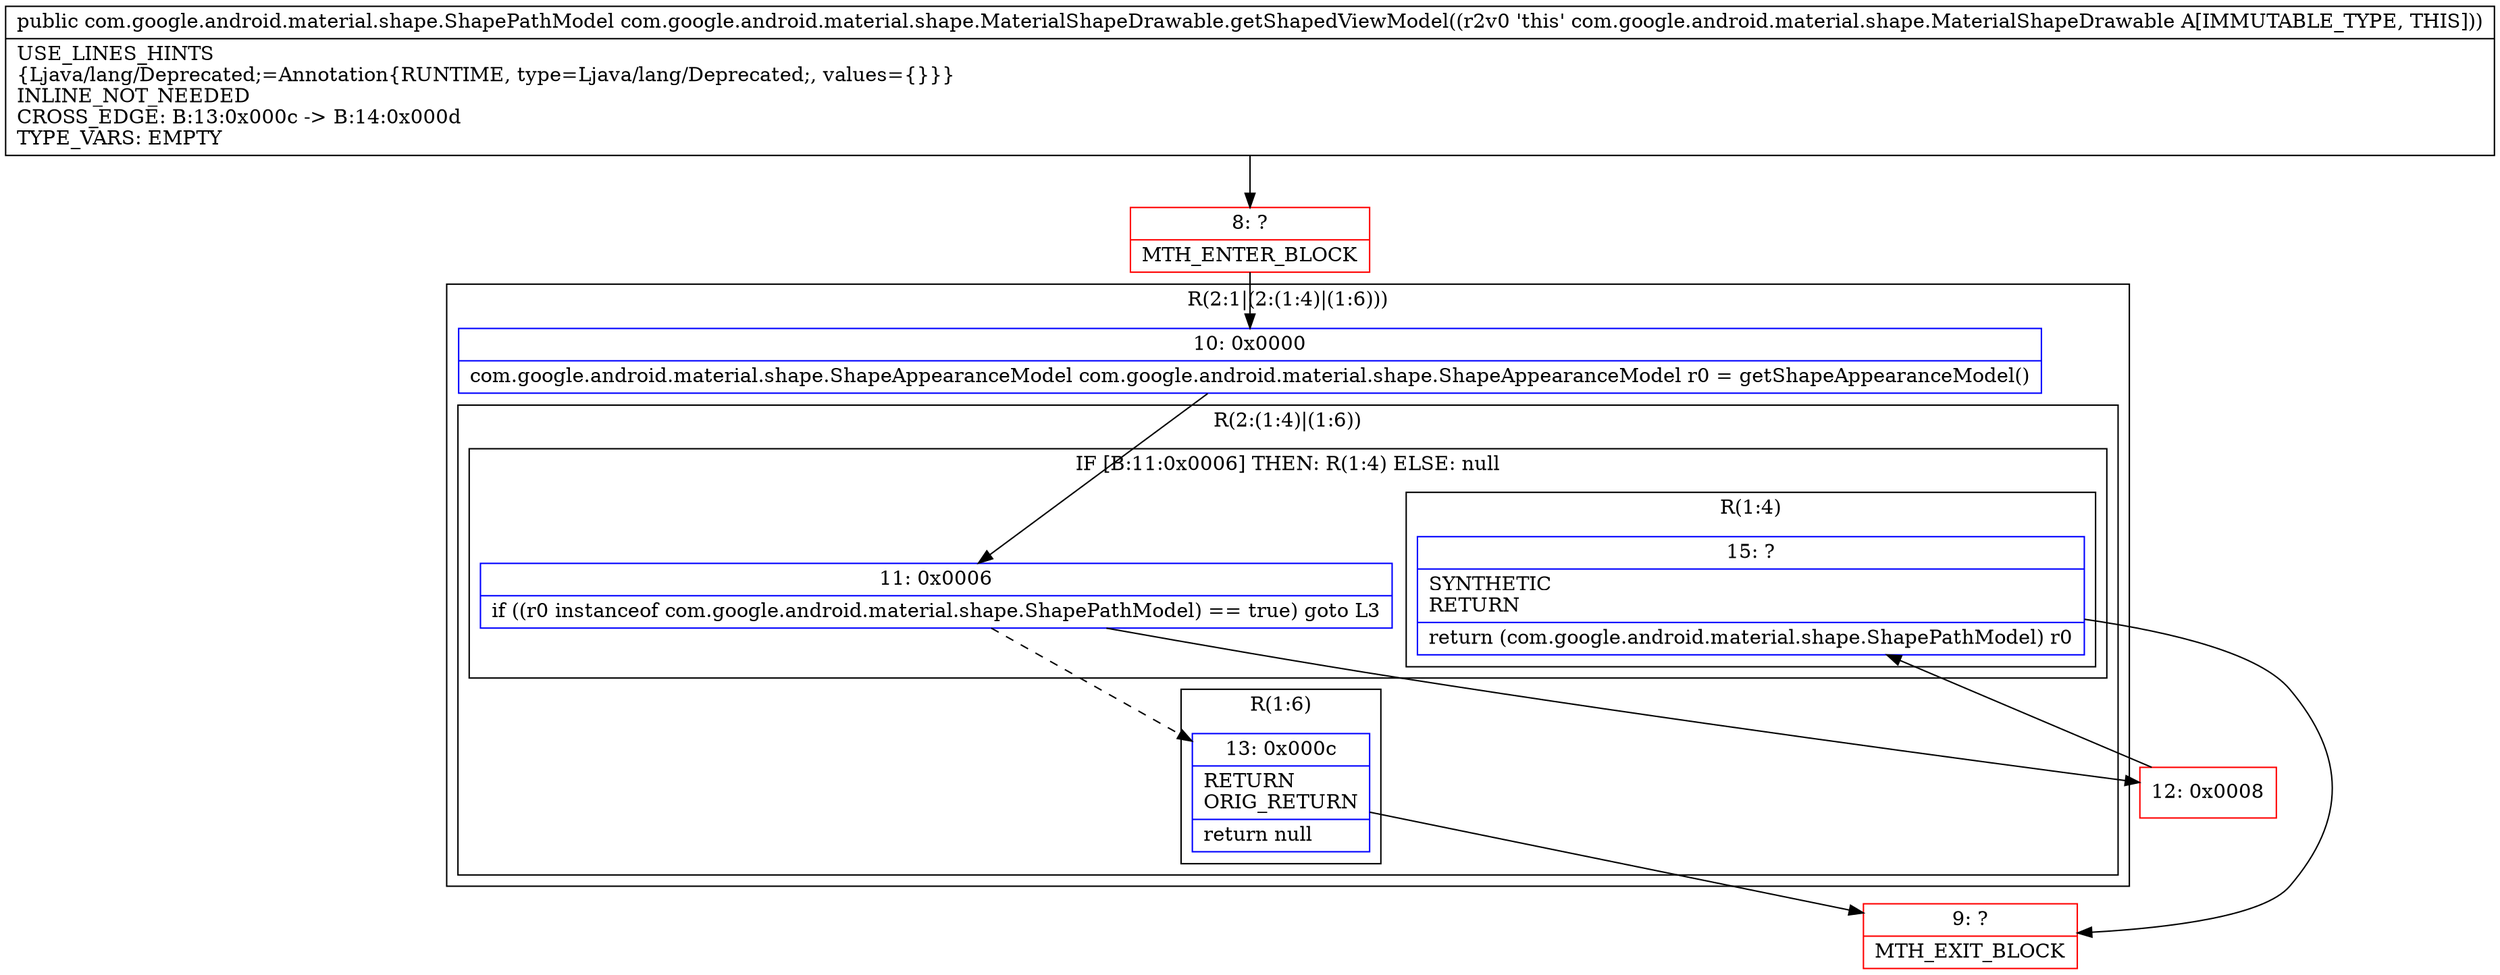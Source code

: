 digraph "CFG forcom.google.android.material.shape.MaterialShapeDrawable.getShapedViewModel()Lcom\/google\/android\/material\/shape\/ShapePathModel;" {
subgraph cluster_Region_2001061473 {
label = "R(2:1|(2:(1:4)|(1:6)))";
node [shape=record,color=blue];
Node_10 [shape=record,label="{10\:\ 0x0000|com.google.android.material.shape.ShapeAppearanceModel com.google.android.material.shape.ShapeAppearanceModel r0 = getShapeAppearanceModel()\l}"];
subgraph cluster_Region_515342955 {
label = "R(2:(1:4)|(1:6))";
node [shape=record,color=blue];
subgraph cluster_IfRegion_875176727 {
label = "IF [B:11:0x0006] THEN: R(1:4) ELSE: null";
node [shape=record,color=blue];
Node_11 [shape=record,label="{11\:\ 0x0006|if ((r0 instanceof com.google.android.material.shape.ShapePathModel) == true) goto L3\l}"];
subgraph cluster_Region_206391483 {
label = "R(1:4)";
node [shape=record,color=blue];
Node_15 [shape=record,label="{15\:\ ?|SYNTHETIC\lRETURN\l|return (com.google.android.material.shape.ShapePathModel) r0\l}"];
}
}
subgraph cluster_Region_117446544 {
label = "R(1:6)";
node [shape=record,color=blue];
Node_13 [shape=record,label="{13\:\ 0x000c|RETURN\lORIG_RETURN\l|return null\l}"];
}
}
}
Node_8 [shape=record,color=red,label="{8\:\ ?|MTH_ENTER_BLOCK\l}"];
Node_12 [shape=record,color=red,label="{12\:\ 0x0008}"];
Node_9 [shape=record,color=red,label="{9\:\ ?|MTH_EXIT_BLOCK\l}"];
MethodNode[shape=record,label="{public com.google.android.material.shape.ShapePathModel com.google.android.material.shape.MaterialShapeDrawable.getShapedViewModel((r2v0 'this' com.google.android.material.shape.MaterialShapeDrawable A[IMMUTABLE_TYPE, THIS]))  | USE_LINES_HINTS\l\{Ljava\/lang\/Deprecated;=Annotation\{RUNTIME, type=Ljava\/lang\/Deprecated;, values=\{\}\}\}\lINLINE_NOT_NEEDED\lCROSS_EDGE: B:13:0x000c \-\> B:14:0x000d\lTYPE_VARS: EMPTY\l}"];
MethodNode -> Node_8;Node_10 -> Node_11;
Node_11 -> Node_12;
Node_11 -> Node_13[style=dashed];
Node_15 -> Node_9;
Node_13 -> Node_9;
Node_8 -> Node_10;
Node_12 -> Node_15;
}

